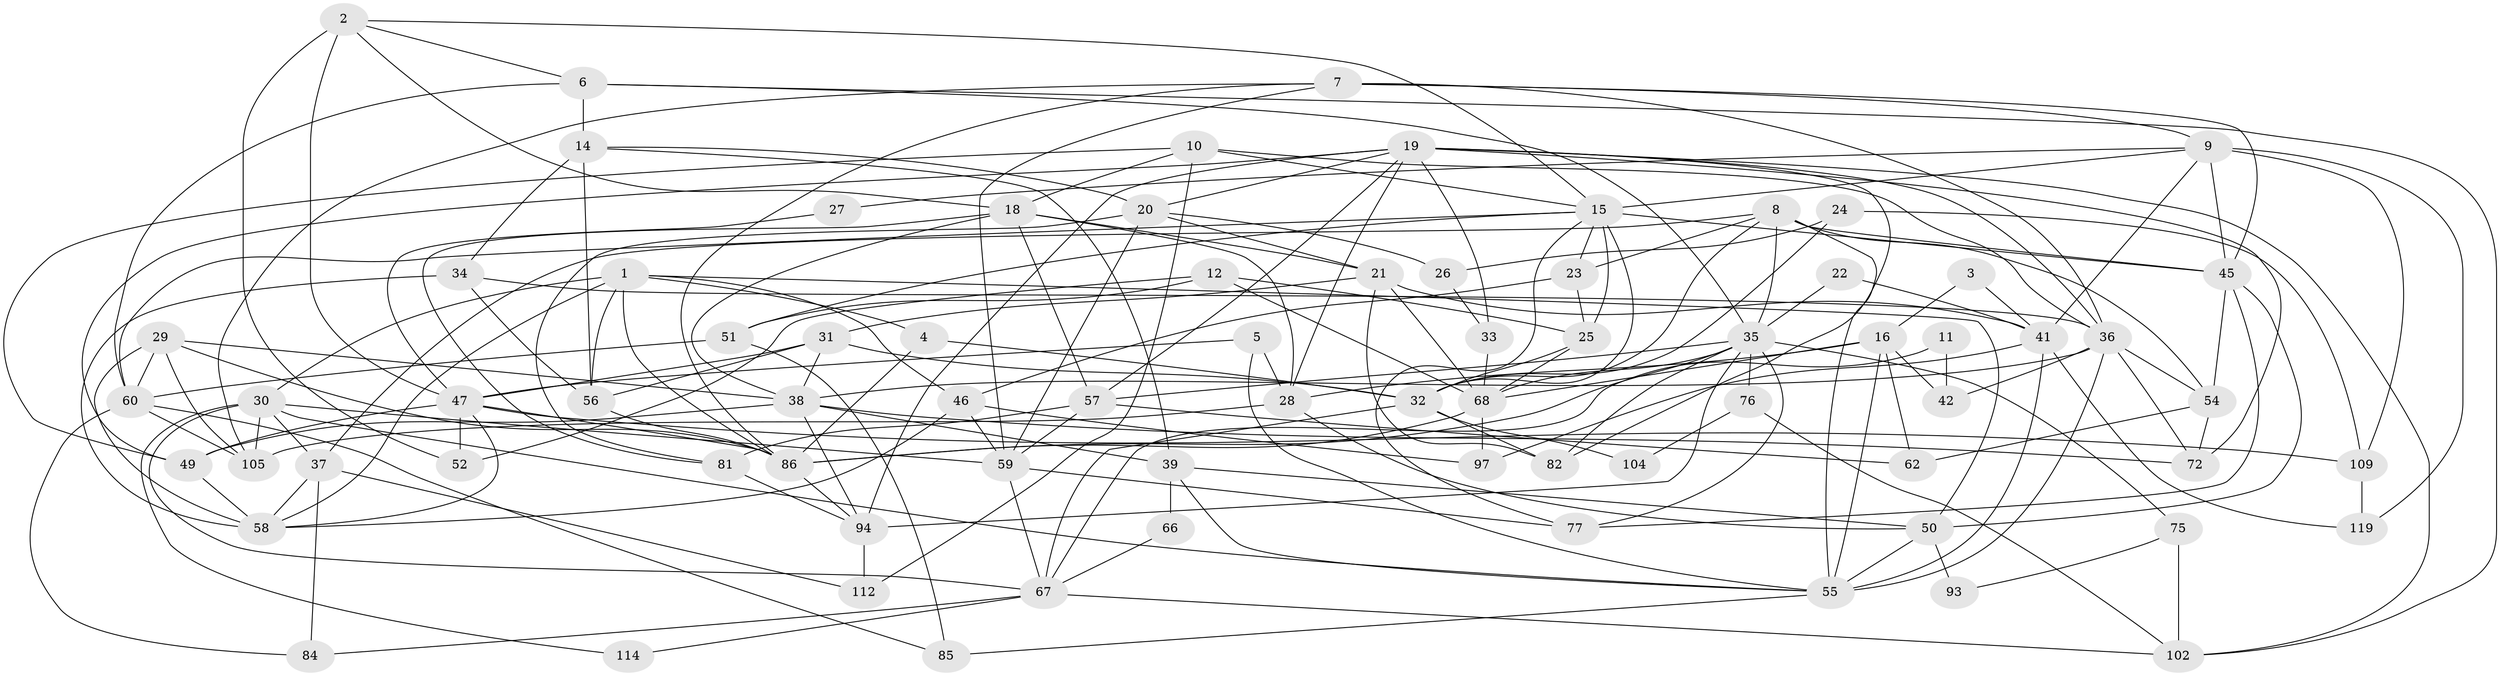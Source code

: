 // Generated by graph-tools (version 1.1) at 2025/52/02/27/25 19:52:08]
// undirected, 76 vertices, 195 edges
graph export_dot {
graph [start="1"]
  node [color=gray90,style=filled];
  1 [super="+103"];
  2 [super="+61"];
  3;
  4;
  5;
  6 [super="+89"];
  7 [super="+122"];
  8 [super="+99"];
  9 [super="+121"];
  10 [super="+13"];
  11;
  12;
  14 [super="+83"];
  15 [super="+95"];
  16 [super="+17"];
  18 [super="+118"];
  19 [super="+98"];
  20 [super="+78"];
  21 [super="+92"];
  22;
  23;
  24 [super="+53"];
  25 [super="+48"];
  26;
  27;
  28 [super="+111"];
  29 [super="+64"];
  30 [super="+79"];
  31 [super="+70"];
  32 [super="+100"];
  33;
  34 [super="+116"];
  35 [super="+43"];
  36 [super="+40"];
  37;
  38 [super="+44"];
  39;
  41 [super="+110"];
  42;
  45 [super="+80"];
  46 [super="+71"];
  47 [super="+106"];
  49 [super="+69"];
  50 [super="+74"];
  51 [super="+88"];
  52;
  54 [super="+107"];
  55 [super="+65"];
  56 [super="+87"];
  57 [super="+90"];
  58 [super="+63"];
  59 [super="+101"];
  60 [super="+73"];
  62;
  66;
  67 [super="+113"];
  68 [super="+91"];
  72;
  75;
  76;
  77 [super="+117"];
  81;
  82 [super="+120"];
  84;
  85;
  86 [super="+96"];
  93;
  94 [super="+115"];
  97;
  102 [super="+108"];
  104;
  105;
  109;
  112;
  114;
  119;
  1 -- 58;
  1 -- 30;
  1 -- 50;
  1 -- 4;
  1 -- 56;
  1 -- 46;
  1 -- 86;
  2 -- 52;
  2 -- 47;
  2 -- 15;
  2 -- 18;
  2 -- 6;
  3 -- 41;
  3 -- 16;
  4 -- 86;
  4 -- 32;
  5 -- 47;
  5 -- 28;
  5 -- 55;
  6 -- 14;
  6 -- 35;
  6 -- 102;
  6 -- 60;
  7 -- 105;
  7 -- 86;
  7 -- 9;
  7 -- 59;
  7 -- 45;
  7 -- 36;
  8 -- 32;
  8 -- 23;
  8 -- 37;
  8 -- 35;
  8 -- 54;
  8 -- 55;
  8 -- 45;
  9 -- 41;
  9 -- 15;
  9 -- 119;
  9 -- 27;
  9 -- 109;
  9 -- 45;
  10 -- 49;
  10 -- 36;
  10 -- 18;
  10 -- 112;
  10 -- 15;
  11 -- 42;
  11 -- 67;
  12 -- 51;
  12 -- 52;
  12 -- 25;
  12 -- 68;
  14 -- 20;
  14 -- 34;
  14 -- 56;
  14 -- 39;
  15 -- 32;
  15 -- 23;
  15 -- 51;
  15 -- 60;
  15 -- 77;
  15 -- 25;
  15 -- 45;
  16 -- 62;
  16 -- 55;
  16 -- 68;
  16 -- 42;
  16 -- 28;
  18 -- 28;
  18 -- 38;
  18 -- 21;
  18 -- 57;
  18 -- 81;
  19 -- 49;
  19 -- 57;
  19 -- 33;
  19 -- 72;
  19 -- 102;
  19 -- 28;
  19 -- 82;
  19 -- 94;
  19 -- 20;
  19 -- 36;
  20 -- 81;
  20 -- 21 [weight=2];
  20 -- 26;
  20 -- 59;
  21 -- 68;
  21 -- 41;
  21 -- 82;
  21 -- 31;
  22 -- 35;
  22 -- 41;
  23 -- 25;
  23 -- 46;
  24 -- 26;
  24 -- 32;
  24 -- 109;
  25 -- 68;
  25 -- 32;
  26 -- 33;
  27 -- 47;
  28 -- 105;
  28 -- 50;
  29 -- 105;
  29 -- 38;
  29 -- 58;
  29 -- 60;
  29 -- 86;
  30 -- 105;
  30 -- 55;
  30 -- 114;
  30 -- 37;
  30 -- 59;
  30 -- 67;
  31 -- 38;
  31 -- 47;
  31 -- 32;
  31 -- 56;
  32 -- 67;
  32 -- 82;
  32 -- 104;
  33 -- 68;
  34 -- 36;
  34 -- 58;
  34 -- 56;
  35 -- 94;
  35 -- 76 [weight=2];
  35 -- 82;
  35 -- 68;
  35 -- 75;
  35 -- 57;
  35 -- 77;
  35 -- 86;
  36 -- 42;
  36 -- 54;
  36 -- 72;
  36 -- 55;
  36 -- 38;
  37 -- 58;
  37 -- 84;
  37 -- 112;
  38 -- 39;
  38 -- 72;
  38 -- 94;
  38 -- 49;
  39 -- 50;
  39 -- 66;
  39 -- 55;
  41 -- 119;
  41 -- 97;
  41 -- 55;
  45 -- 50;
  45 -- 54;
  45 -- 77;
  46 -- 97;
  46 -- 58;
  46 -- 59;
  47 -- 58;
  47 -- 49;
  47 -- 109;
  47 -- 52;
  47 -- 86;
  49 -- 58;
  50 -- 93;
  50 -- 55;
  51 -- 60;
  51 -- 85;
  54 -- 72;
  54 -- 62;
  55 -- 85;
  56 -- 86;
  57 -- 81;
  57 -- 62;
  57 -- 59;
  59 -- 67;
  59 -- 77;
  60 -- 85;
  60 -- 105;
  60 -- 84;
  66 -- 67;
  67 -- 114;
  67 -- 102;
  67 -- 84;
  68 -- 97;
  68 -- 86;
  75 -- 93;
  75 -- 102;
  76 -- 104;
  76 -- 102;
  81 -- 94;
  86 -- 94;
  94 -- 112;
  109 -- 119;
}
